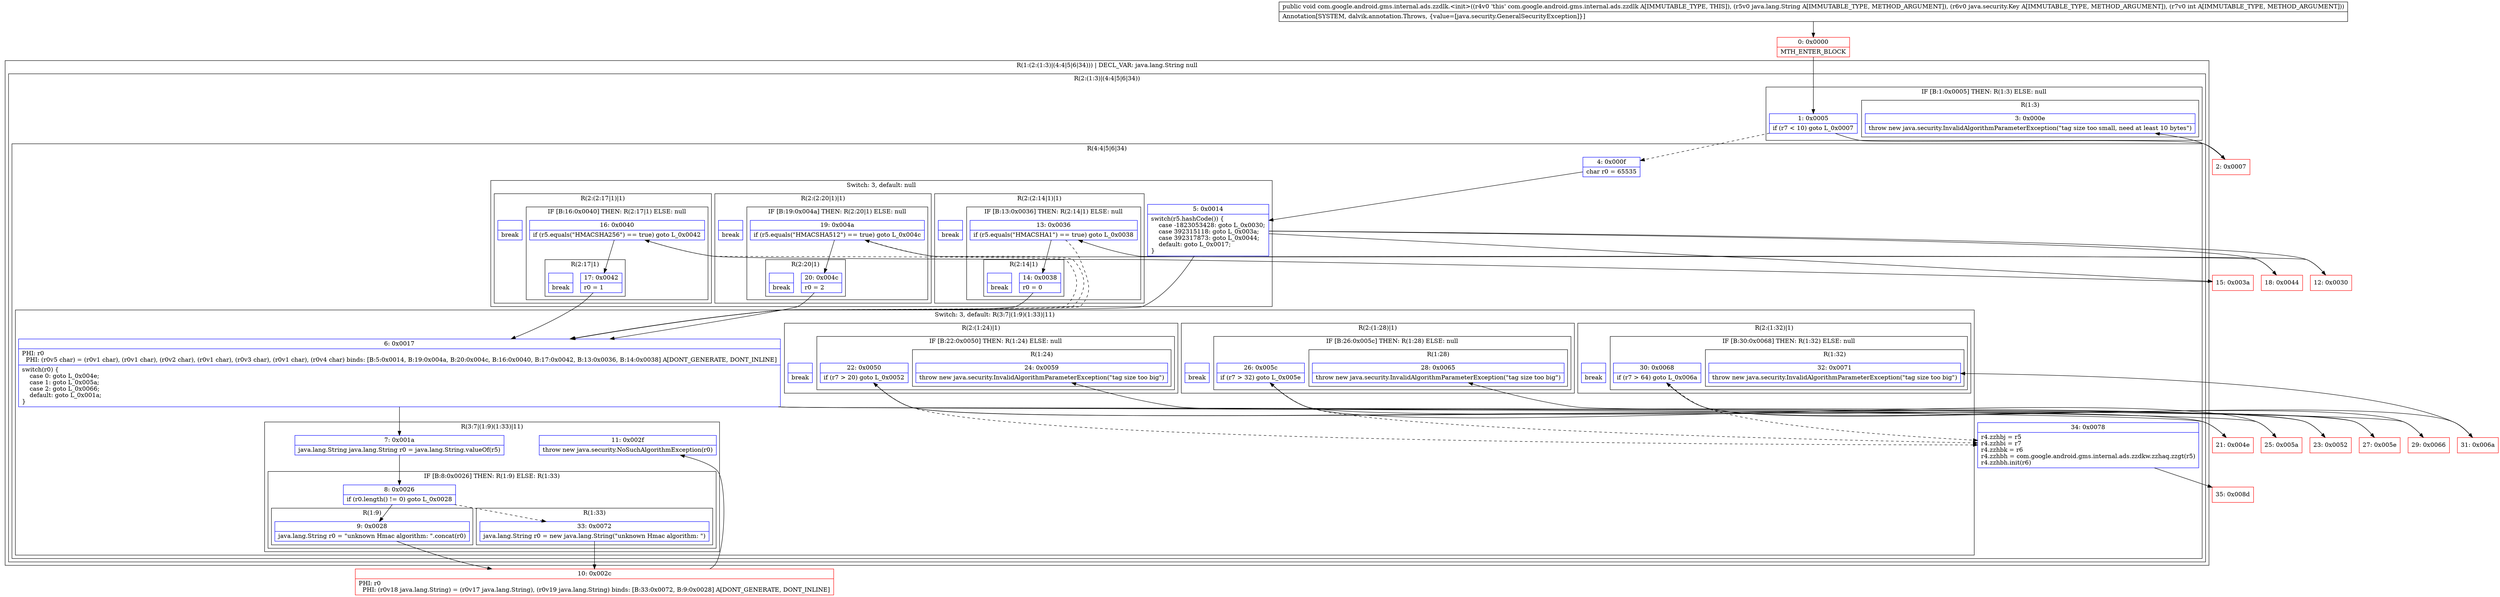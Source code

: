 digraph "CFG forcom.google.android.gms.internal.ads.zzdlk.\<init\>(Ljava\/lang\/String;Ljava\/security\/Key;I)V" {
subgraph cluster_Region_1805482696 {
label = "R(1:(2:(1:3)|(4:4|5|6|34))) | DECL_VAR: java.lang.String null\l";
node [shape=record,color=blue];
subgraph cluster_Region_1179996764 {
label = "R(2:(1:3)|(4:4|5|6|34))";
node [shape=record,color=blue];
subgraph cluster_IfRegion_939347811 {
label = "IF [B:1:0x0005] THEN: R(1:3) ELSE: null";
node [shape=record,color=blue];
Node_1 [shape=record,label="{1\:\ 0x0005|if (r7 \< 10) goto L_0x0007\l}"];
subgraph cluster_Region_1497919099 {
label = "R(1:3)";
node [shape=record,color=blue];
Node_3 [shape=record,label="{3\:\ 0x000e|throw new java.security.InvalidAlgorithmParameterException(\"tag size too small, need at least 10 bytes\")\l}"];
}
}
subgraph cluster_Region_1253184119 {
label = "R(4:4|5|6|34)";
node [shape=record,color=blue];
Node_4 [shape=record,label="{4\:\ 0x000f|char r0 = 65535\l}"];
subgraph cluster_SwitchRegion_1493374112 {
label = "Switch: 3, default: null";
node [shape=record,color=blue];
Node_5 [shape=record,label="{5\:\ 0x0014|switch(r5.hashCode()) \{\l    case \-1823053428: goto L_0x0030;\l    case 392315118: goto L_0x003a;\l    case 392317873: goto L_0x0044;\l    default: goto L_0x0017;\l\}\l}"];
subgraph cluster_Region_900229742 {
label = "R(2:(2:14|1)|1)";
node [shape=record,color=blue];
subgraph cluster_IfRegion_1760804335 {
label = "IF [B:13:0x0036] THEN: R(2:14|1) ELSE: null";
node [shape=record,color=blue];
Node_13 [shape=record,label="{13\:\ 0x0036|if (r5.equals(\"HMACSHA1\") == true) goto L_0x0038\l}"];
subgraph cluster_Region_990555055 {
label = "R(2:14|1)";
node [shape=record,color=blue];
Node_14 [shape=record,label="{14\:\ 0x0038|r0 = 0\l}"];
Node_InsnContainer_1926376764 [shape=record,label="{|break\l}"];
}
}
Node_InsnContainer_859144658 [shape=record,label="{|break\l}"];
}
subgraph cluster_Region_1169716928 {
label = "R(2:(2:17|1)|1)";
node [shape=record,color=blue];
subgraph cluster_IfRegion_819050333 {
label = "IF [B:16:0x0040] THEN: R(2:17|1) ELSE: null";
node [shape=record,color=blue];
Node_16 [shape=record,label="{16\:\ 0x0040|if (r5.equals(\"HMACSHA256\") == true) goto L_0x0042\l}"];
subgraph cluster_Region_1372337908 {
label = "R(2:17|1)";
node [shape=record,color=blue];
Node_17 [shape=record,label="{17\:\ 0x0042|r0 = 1\l}"];
Node_InsnContainer_1393153974 [shape=record,label="{|break\l}"];
}
}
Node_InsnContainer_1278076692 [shape=record,label="{|break\l}"];
}
subgraph cluster_Region_1243973159 {
label = "R(2:(2:20|1)|1)";
node [shape=record,color=blue];
subgraph cluster_IfRegion_2004069217 {
label = "IF [B:19:0x004a] THEN: R(2:20|1) ELSE: null";
node [shape=record,color=blue];
Node_19 [shape=record,label="{19\:\ 0x004a|if (r5.equals(\"HMACSHA512\") == true) goto L_0x004c\l}"];
subgraph cluster_Region_750727508 {
label = "R(2:20|1)";
node [shape=record,color=blue];
Node_20 [shape=record,label="{20\:\ 0x004c|r0 = 2\l}"];
Node_InsnContainer_1784309342 [shape=record,label="{|break\l}"];
}
}
Node_InsnContainer_1240217926 [shape=record,label="{|break\l}"];
}
}
subgraph cluster_SwitchRegion_1643194131 {
label = "Switch: 3, default: R(3:7|(1:9)(1:33)|11)";
node [shape=record,color=blue];
Node_6 [shape=record,label="{6\:\ 0x0017|PHI: r0 \l  PHI: (r0v5 char) = (r0v1 char), (r0v1 char), (r0v2 char), (r0v1 char), (r0v3 char), (r0v1 char), (r0v4 char) binds: [B:5:0x0014, B:19:0x004a, B:20:0x004c, B:16:0x0040, B:17:0x0042, B:13:0x0036, B:14:0x0038] A[DONT_GENERATE, DONT_INLINE]\l|switch(r0) \{\l    case 0: goto L_0x004e;\l    case 1: goto L_0x005a;\l    case 2: goto L_0x0066;\l    default: goto L_0x001a;\l\}\l}"];
subgraph cluster_Region_790530786 {
label = "R(2:(1:24)|1)";
node [shape=record,color=blue];
subgraph cluster_IfRegion_1163658435 {
label = "IF [B:22:0x0050] THEN: R(1:24) ELSE: null";
node [shape=record,color=blue];
Node_22 [shape=record,label="{22\:\ 0x0050|if (r7 \> 20) goto L_0x0052\l}"];
subgraph cluster_Region_2089677472 {
label = "R(1:24)";
node [shape=record,color=blue];
Node_24 [shape=record,label="{24\:\ 0x0059|throw new java.security.InvalidAlgorithmParameterException(\"tag size too big\")\l}"];
}
}
Node_InsnContainer_1409532542 [shape=record,label="{|break\l}"];
}
subgraph cluster_Region_261168006 {
label = "R(2:(1:28)|1)";
node [shape=record,color=blue];
subgraph cluster_IfRegion_709782699 {
label = "IF [B:26:0x005c] THEN: R(1:28) ELSE: null";
node [shape=record,color=blue];
Node_26 [shape=record,label="{26\:\ 0x005c|if (r7 \> 32) goto L_0x005e\l}"];
subgraph cluster_Region_969245616 {
label = "R(1:28)";
node [shape=record,color=blue];
Node_28 [shape=record,label="{28\:\ 0x0065|throw new java.security.InvalidAlgorithmParameterException(\"tag size too big\")\l}"];
}
}
Node_InsnContainer_1939846852 [shape=record,label="{|break\l}"];
}
subgraph cluster_Region_1960168986 {
label = "R(2:(1:32)|1)";
node [shape=record,color=blue];
subgraph cluster_IfRegion_765972255 {
label = "IF [B:30:0x0068] THEN: R(1:32) ELSE: null";
node [shape=record,color=blue];
Node_30 [shape=record,label="{30\:\ 0x0068|if (r7 \> 64) goto L_0x006a\l}"];
subgraph cluster_Region_954859800 {
label = "R(1:32)";
node [shape=record,color=blue];
Node_32 [shape=record,label="{32\:\ 0x0071|throw new java.security.InvalidAlgorithmParameterException(\"tag size too big\")\l}"];
}
}
Node_InsnContainer_919451991 [shape=record,label="{|break\l}"];
}
subgraph cluster_Region_873570280 {
label = "R(3:7|(1:9)(1:33)|11)";
node [shape=record,color=blue];
Node_7 [shape=record,label="{7\:\ 0x001a|java.lang.String java.lang.String r0 = java.lang.String.valueOf(r5)\l}"];
subgraph cluster_IfRegion_73036808 {
label = "IF [B:8:0x0026] THEN: R(1:9) ELSE: R(1:33)";
node [shape=record,color=blue];
Node_8 [shape=record,label="{8\:\ 0x0026|if (r0.length() != 0) goto L_0x0028\l}"];
subgraph cluster_Region_1784934655 {
label = "R(1:9)";
node [shape=record,color=blue];
Node_9 [shape=record,label="{9\:\ 0x0028|java.lang.String r0 = \"unknown Hmac algorithm: \".concat(r0)\l}"];
}
subgraph cluster_Region_46304031 {
label = "R(1:33)";
node [shape=record,color=blue];
Node_33 [shape=record,label="{33\:\ 0x0072|java.lang.String r0 = new java.lang.String(\"unknown Hmac algorithm: \")\l}"];
}
}
Node_11 [shape=record,label="{11\:\ 0x002f|throw new java.security.NoSuchAlgorithmException(r0)\l}"];
}
}
Node_34 [shape=record,label="{34\:\ 0x0078|r4.zzhbj = r5\lr4.zzhbi = r7\lr4.zzhbk = r6\lr4.zzhbh = com.google.android.gms.internal.ads.zzdkw.zzhaq.zzgt(r5)\lr4.zzhbh.init(r6)\l}"];
}
}
}
Node_0 [shape=record,color=red,label="{0\:\ 0x0000|MTH_ENTER_BLOCK\l}"];
Node_2 [shape=record,color=red,label="{2\:\ 0x0007}"];
Node_10 [shape=record,color=red,label="{10\:\ 0x002c|PHI: r0 \l  PHI: (r0v18 java.lang.String) = (r0v17 java.lang.String), (r0v19 java.lang.String) binds: [B:33:0x0072, B:9:0x0028] A[DONT_GENERATE, DONT_INLINE]\l}"];
Node_12 [shape=record,color=red,label="{12\:\ 0x0030}"];
Node_15 [shape=record,color=red,label="{15\:\ 0x003a}"];
Node_18 [shape=record,color=red,label="{18\:\ 0x0044}"];
Node_21 [shape=record,color=red,label="{21\:\ 0x004e}"];
Node_23 [shape=record,color=red,label="{23\:\ 0x0052}"];
Node_25 [shape=record,color=red,label="{25\:\ 0x005a}"];
Node_27 [shape=record,color=red,label="{27\:\ 0x005e}"];
Node_29 [shape=record,color=red,label="{29\:\ 0x0066}"];
Node_31 [shape=record,color=red,label="{31\:\ 0x006a}"];
Node_35 [shape=record,color=red,label="{35\:\ 0x008d}"];
MethodNode[shape=record,label="{public void com.google.android.gms.internal.ads.zzdlk.\<init\>((r4v0 'this' com.google.android.gms.internal.ads.zzdlk A[IMMUTABLE_TYPE, THIS]), (r5v0 java.lang.String A[IMMUTABLE_TYPE, METHOD_ARGUMENT]), (r6v0 java.security.Key A[IMMUTABLE_TYPE, METHOD_ARGUMENT]), (r7v0 int A[IMMUTABLE_TYPE, METHOD_ARGUMENT]))  | Annotation[SYSTEM, dalvik.annotation.Throws, \{value=[java.security.GeneralSecurityException]\}]\l}"];
MethodNode -> Node_0;
Node_1 -> Node_2;
Node_1 -> Node_4[style=dashed];
Node_4 -> Node_5;
Node_5 -> Node_6;
Node_5 -> Node_12;
Node_5 -> Node_15;
Node_5 -> Node_18;
Node_13 -> Node_6[style=dashed];
Node_13 -> Node_14;
Node_14 -> Node_6;
Node_16 -> Node_6[style=dashed];
Node_16 -> Node_17;
Node_17 -> Node_6;
Node_19 -> Node_6[style=dashed];
Node_19 -> Node_20;
Node_20 -> Node_6;
Node_6 -> Node_7;
Node_6 -> Node_21;
Node_6 -> Node_25;
Node_6 -> Node_29;
Node_22 -> Node_23;
Node_22 -> Node_34[style=dashed];
Node_26 -> Node_27;
Node_26 -> Node_34[style=dashed];
Node_30 -> Node_31;
Node_30 -> Node_34[style=dashed];
Node_7 -> Node_8;
Node_8 -> Node_9;
Node_8 -> Node_33[style=dashed];
Node_9 -> Node_10;
Node_33 -> Node_10;
Node_34 -> Node_35;
Node_0 -> Node_1;
Node_2 -> Node_3;
Node_10 -> Node_11;
Node_12 -> Node_13;
Node_15 -> Node_16;
Node_18 -> Node_19;
Node_21 -> Node_22;
Node_23 -> Node_24;
Node_25 -> Node_26;
Node_27 -> Node_28;
Node_29 -> Node_30;
Node_31 -> Node_32;
}


